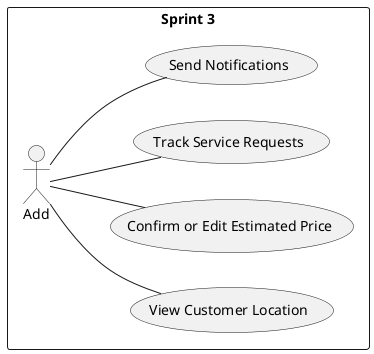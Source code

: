 @startuml Diagram
left to right direction

rectangle "Sprint 3" {
    Add -- (View Customer Location)
    Add -- (Confirm or Edit Estimated Price)
    Add -- (Track Service Requests)
    Add -- (Send Notifications)
}

@enduml